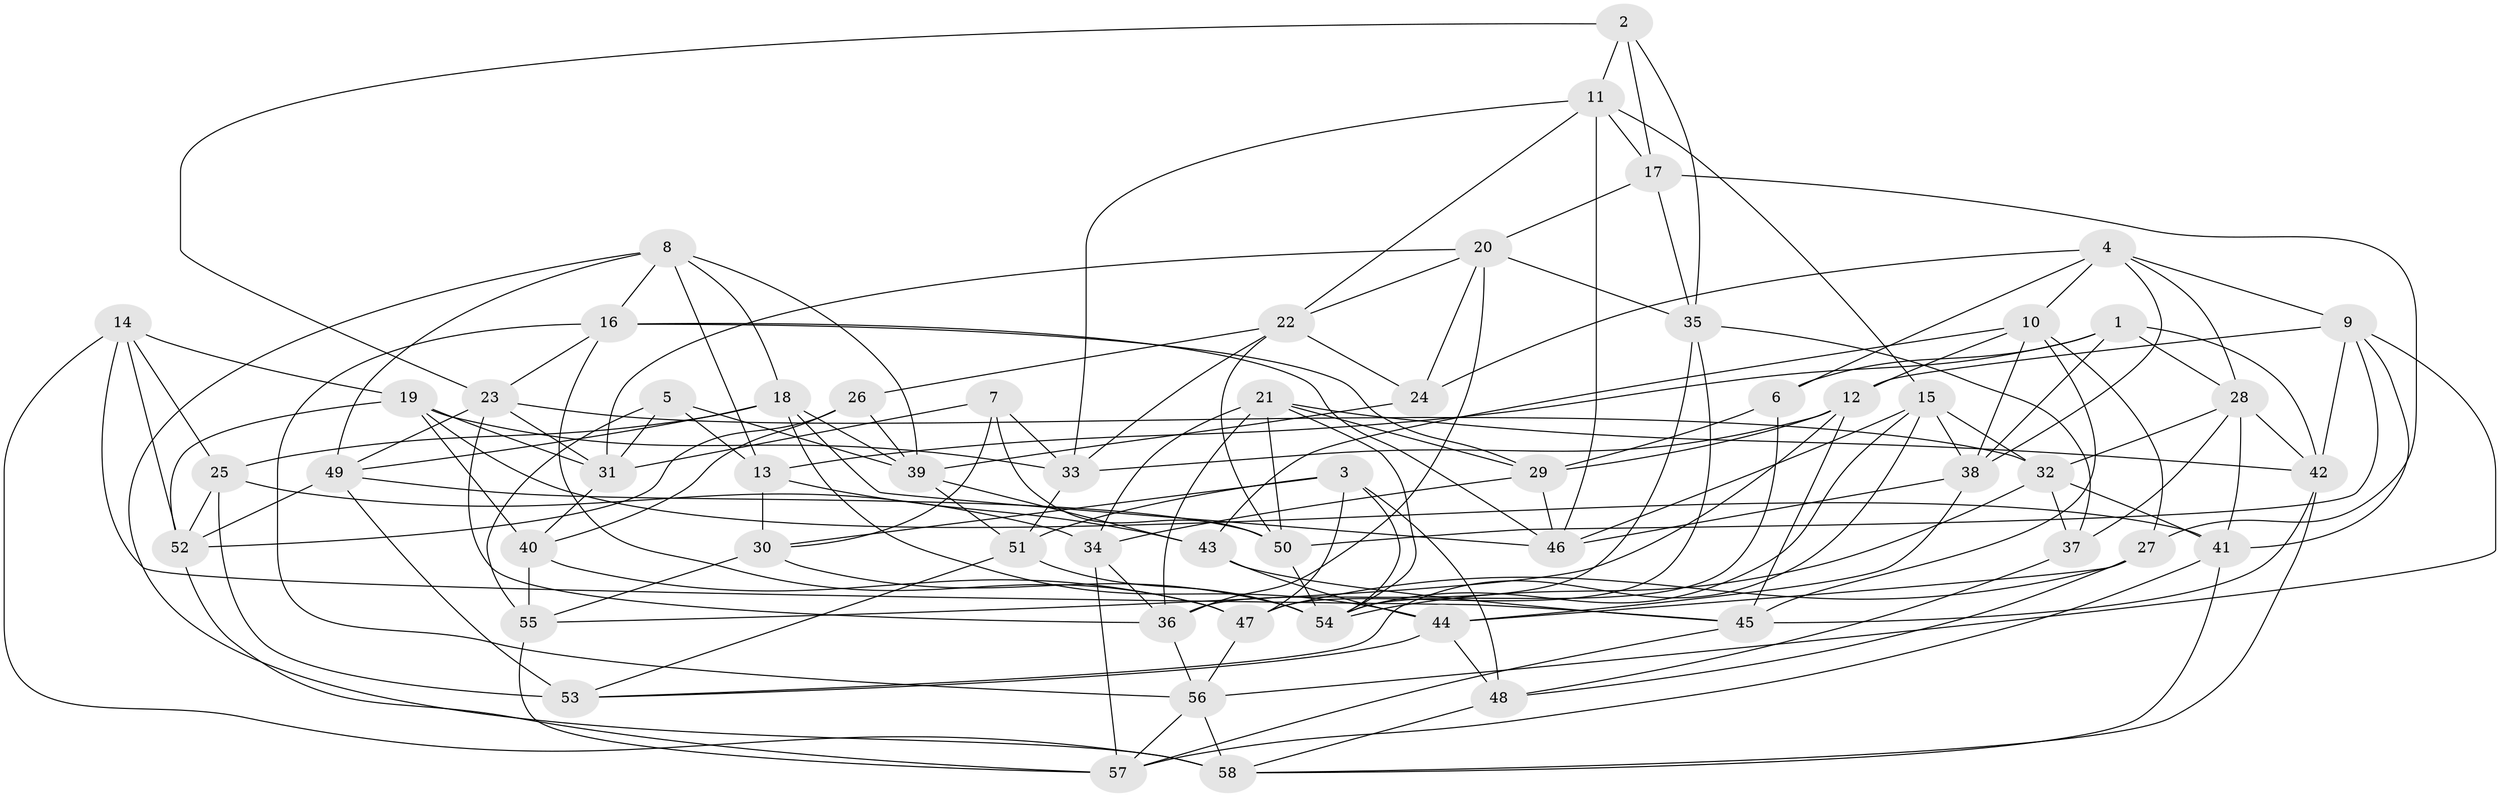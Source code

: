 // original degree distribution, {4: 1.0}
// Generated by graph-tools (version 1.1) at 2025/02/03/09/25 03:02:54]
// undirected, 58 vertices, 161 edges
graph export_dot {
graph [start="1"]
  node [color=gray90,style=filled];
  1;
  2;
  3;
  4;
  5;
  6;
  7;
  8;
  9;
  10;
  11;
  12;
  13;
  14;
  15;
  16;
  17;
  18;
  19;
  20;
  21;
  22;
  23;
  24;
  25;
  26;
  27;
  28;
  29;
  30;
  31;
  32;
  33;
  34;
  35;
  36;
  37;
  38;
  39;
  40;
  41;
  42;
  43;
  44;
  45;
  46;
  47;
  48;
  49;
  50;
  51;
  52;
  53;
  54;
  55;
  56;
  57;
  58;
  1 -- 6 [weight=1.0];
  1 -- 13 [weight=2.0];
  1 -- 28 [weight=1.0];
  1 -- 38 [weight=1.0];
  1 -- 42 [weight=1.0];
  2 -- 11 [weight=1.0];
  2 -- 17 [weight=1.0];
  2 -- 23 [weight=1.0];
  2 -- 35 [weight=1.0];
  3 -- 30 [weight=1.0];
  3 -- 47 [weight=1.0];
  3 -- 48 [weight=2.0];
  3 -- 51 [weight=1.0];
  3 -- 54 [weight=1.0];
  4 -- 6 [weight=1.0];
  4 -- 9 [weight=1.0];
  4 -- 10 [weight=1.0];
  4 -- 24 [weight=1.0];
  4 -- 28 [weight=1.0];
  4 -- 38 [weight=1.0];
  5 -- 13 [weight=1.0];
  5 -- 31 [weight=1.0];
  5 -- 39 [weight=1.0];
  5 -- 55 [weight=1.0];
  6 -- 29 [weight=1.0];
  6 -- 54 [weight=1.0];
  7 -- 30 [weight=1.0];
  7 -- 31 [weight=1.0];
  7 -- 33 [weight=1.0];
  7 -- 50 [weight=1.0];
  8 -- 13 [weight=1.0];
  8 -- 16 [weight=1.0];
  8 -- 18 [weight=1.0];
  8 -- 39 [weight=1.0];
  8 -- 49 [weight=1.0];
  8 -- 58 [weight=1.0];
  9 -- 12 [weight=1.0];
  9 -- 41 [weight=1.0];
  9 -- 42 [weight=1.0];
  9 -- 50 [weight=1.0];
  9 -- 56 [weight=1.0];
  10 -- 12 [weight=1.0];
  10 -- 27 [weight=1.0];
  10 -- 38 [weight=1.0];
  10 -- 43 [weight=1.0];
  10 -- 45 [weight=1.0];
  11 -- 15 [weight=1.0];
  11 -- 17 [weight=1.0];
  11 -- 22 [weight=1.0];
  11 -- 33 [weight=1.0];
  11 -- 46 [weight=1.0];
  12 -- 29 [weight=1.0];
  12 -- 33 [weight=1.0];
  12 -- 45 [weight=1.0];
  12 -- 55 [weight=1.0];
  13 -- 30 [weight=1.0];
  13 -- 43 [weight=1.0];
  14 -- 19 [weight=1.0];
  14 -- 25 [weight=2.0];
  14 -- 45 [weight=1.0];
  14 -- 52 [weight=1.0];
  14 -- 58 [weight=1.0];
  15 -- 32 [weight=1.0];
  15 -- 38 [weight=1.0];
  15 -- 46 [weight=1.0];
  15 -- 53 [weight=1.0];
  15 -- 54 [weight=1.0];
  16 -- 23 [weight=1.0];
  16 -- 29 [weight=1.0];
  16 -- 46 [weight=1.0];
  16 -- 47 [weight=1.0];
  16 -- 56 [weight=1.0];
  17 -- 20 [weight=1.0];
  17 -- 27 [weight=2.0];
  17 -- 35 [weight=1.0];
  18 -- 25 [weight=1.0];
  18 -- 39 [weight=1.0];
  18 -- 44 [weight=1.0];
  18 -- 46 [weight=1.0];
  18 -- 49 [weight=1.0];
  19 -- 31 [weight=1.0];
  19 -- 33 [weight=1.0];
  19 -- 40 [weight=1.0];
  19 -- 41 [weight=1.0];
  19 -- 52 [weight=1.0];
  20 -- 22 [weight=1.0];
  20 -- 24 [weight=1.0];
  20 -- 31 [weight=1.0];
  20 -- 35 [weight=1.0];
  20 -- 36 [weight=1.0];
  21 -- 29 [weight=1.0];
  21 -- 34 [weight=1.0];
  21 -- 36 [weight=1.0];
  21 -- 42 [weight=1.0];
  21 -- 50 [weight=1.0];
  21 -- 54 [weight=1.0];
  22 -- 24 [weight=1.0];
  22 -- 26 [weight=1.0];
  22 -- 33 [weight=1.0];
  22 -- 50 [weight=1.0];
  23 -- 31 [weight=1.0];
  23 -- 32 [weight=1.0];
  23 -- 36 [weight=1.0];
  23 -- 49 [weight=1.0];
  24 -- 39 [weight=1.0];
  25 -- 34 [weight=2.0];
  25 -- 52 [weight=1.0];
  25 -- 53 [weight=2.0];
  26 -- 39 [weight=1.0];
  26 -- 40 [weight=1.0];
  26 -- 52 [weight=1.0];
  27 -- 44 [weight=1.0];
  27 -- 47 [weight=1.0];
  27 -- 48 [weight=1.0];
  28 -- 32 [weight=1.0];
  28 -- 37 [weight=1.0];
  28 -- 41 [weight=1.0];
  28 -- 42 [weight=1.0];
  29 -- 34 [weight=1.0];
  29 -- 46 [weight=1.0];
  30 -- 54 [weight=2.0];
  30 -- 55 [weight=1.0];
  31 -- 40 [weight=1.0];
  32 -- 37 [weight=1.0];
  32 -- 41 [weight=1.0];
  32 -- 54 [weight=1.0];
  33 -- 51 [weight=1.0];
  34 -- 36 [weight=1.0];
  34 -- 57 [weight=1.0];
  35 -- 36 [weight=1.0];
  35 -- 37 [weight=1.0];
  35 -- 47 [weight=1.0];
  36 -- 56 [weight=1.0];
  37 -- 48 [weight=1.0];
  38 -- 44 [weight=1.0];
  38 -- 46 [weight=1.0];
  39 -- 43 [weight=2.0];
  39 -- 51 [weight=1.0];
  40 -- 47 [weight=1.0];
  40 -- 55 [weight=2.0];
  41 -- 57 [weight=1.0];
  41 -- 58 [weight=1.0];
  42 -- 45 [weight=1.0];
  42 -- 58 [weight=1.0];
  43 -- 44 [weight=1.0];
  43 -- 45 [weight=1.0];
  44 -- 48 [weight=1.0];
  44 -- 53 [weight=1.0];
  45 -- 57 [weight=1.0];
  47 -- 56 [weight=1.0];
  48 -- 58 [weight=1.0];
  49 -- 50 [weight=1.0];
  49 -- 52 [weight=1.0];
  49 -- 53 [weight=1.0];
  50 -- 54 [weight=1.0];
  51 -- 53 [weight=1.0];
  51 -- 54 [weight=2.0];
  52 -- 57 [weight=1.0];
  55 -- 57 [weight=1.0];
  56 -- 57 [weight=1.0];
  56 -- 58 [weight=1.0];
}
